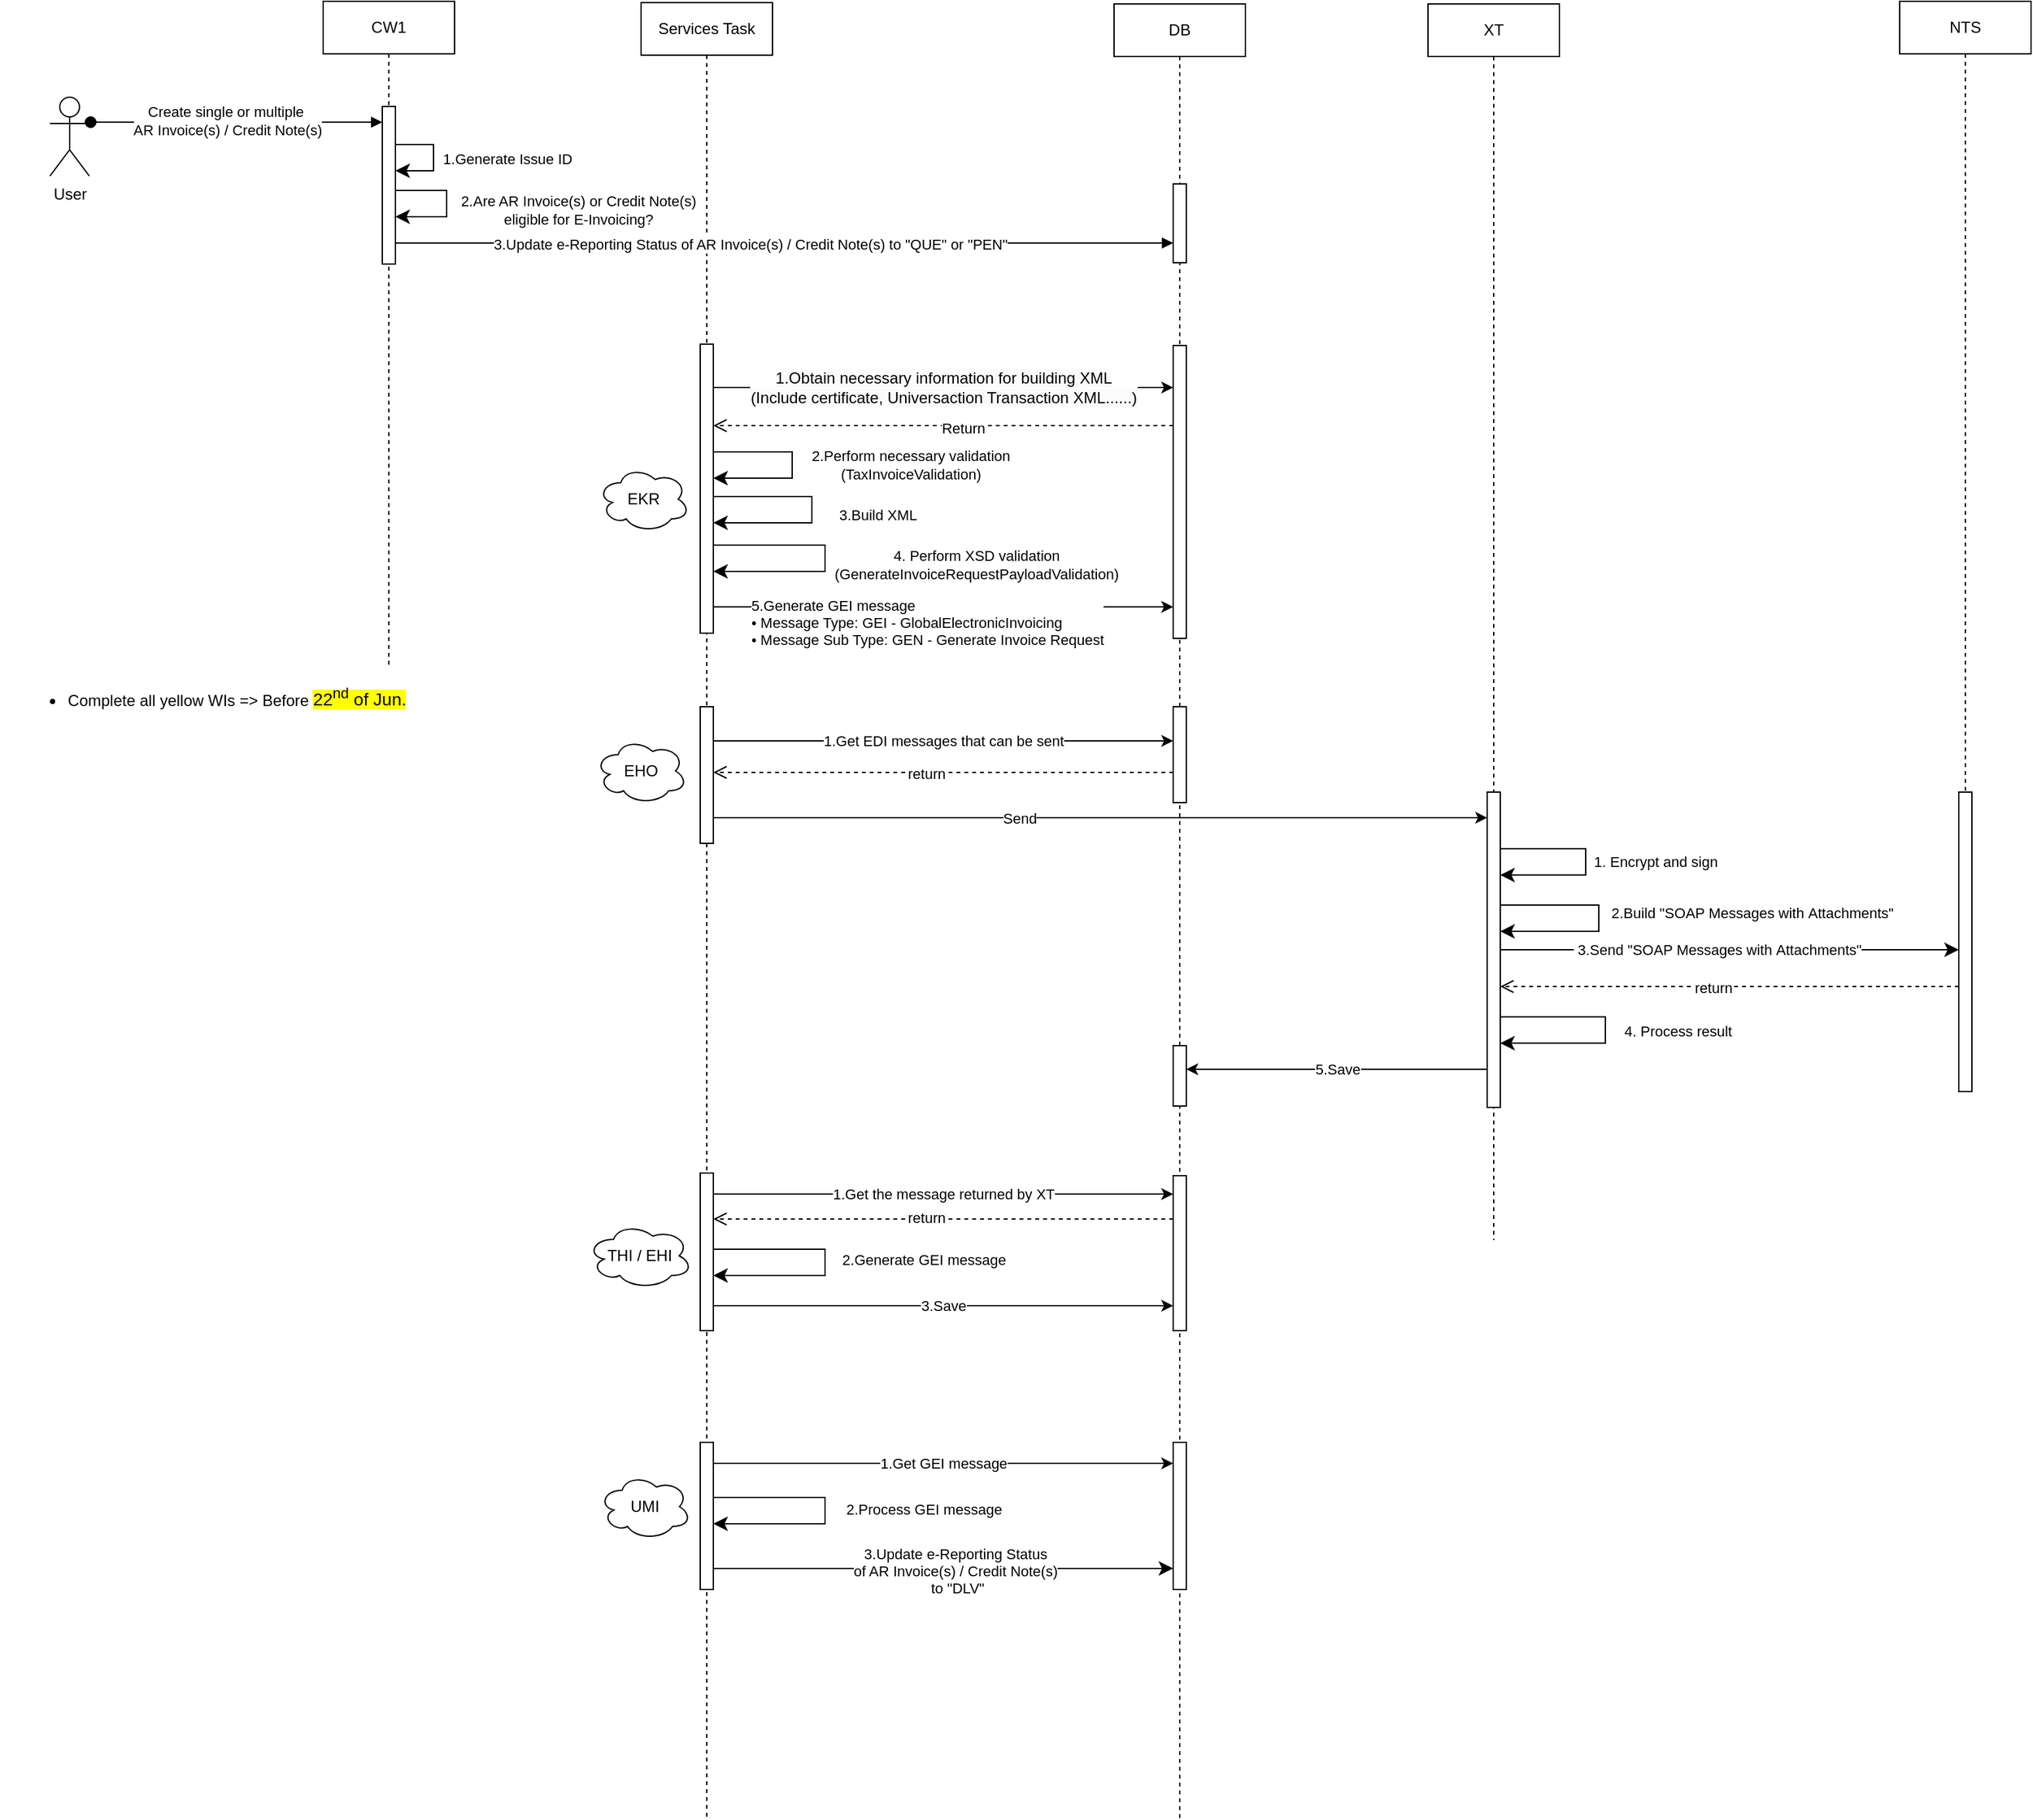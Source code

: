 <mxfile version="21.4.0" type="github">
  <diagram name="Page-1" id="2YBvvXClWsGukQMizWep">
    <mxGraphModel dx="2750" dy="978" grid="1" gridSize="10" guides="1" tooltips="1" connect="1" arrows="1" fold="1" page="1" pageScale="1" pageWidth="850" pageHeight="1100" math="0" shadow="0">
      <root>
        <mxCell id="0" />
        <mxCell id="1" parent="0" />
        <mxCell id="HtMYwvInf2GWWzEo8MSv-63" value="" style="edgeStyle=elbowEdgeStyle;rounded=0;orthogonalLoop=1;jettySize=auto;html=1;elbow=vertical;curved=0;" parent="1" edge="1" target="HtMYwvInf2GWWzEo8MSv-11" source="HtMYwvInf2GWWzEo8MSv-47">
          <mxGeometry relative="1" as="geometry">
            <mxPoint x="529" y="630.69" as="sourcePoint" />
            <mxPoint x="1094" y="630.69" as="targetPoint" />
          </mxGeometry>
        </mxCell>
        <mxCell id="HtMYwvInf2GWWzEo8MSv-79" value="Send" style="edgeLabel;html=1;align=center;verticalAlign=middle;resizable=0;points=[];" parent="HtMYwvInf2GWWzEo8MSv-63" vertex="1" connectable="0">
          <mxGeometry x="-0.208" relative="1" as="geometry">
            <mxPoint as="offset" />
          </mxGeometry>
        </mxCell>
        <mxCell id="aM9ryv3xv72pqoxQDRHE-5" value="Services Task" style="shape=umlLifeline;perimeter=lifelinePerimeter;whiteSpace=wrap;html=1;container=0;dropTarget=0;collapsible=0;recursiveResize=0;outlineConnect=0;portConstraint=eastwest;newEdgeStyle={&quot;edgeStyle&quot;:&quot;elbowEdgeStyle&quot;,&quot;elbow&quot;:&quot;vertical&quot;,&quot;curved&quot;:0,&quot;rounded&quot;:0};" parent="1" vertex="1">
          <mxGeometry x="468" y="8" width="100" height="1382" as="geometry" />
        </mxCell>
        <mxCell id="aM9ryv3xv72pqoxQDRHE-6" value="" style="html=1;points=[];perimeter=orthogonalPerimeter;outlineConnect=0;targetShapes=umlLifeline;portConstraint=eastwest;newEdgeStyle={&quot;edgeStyle&quot;:&quot;elbowEdgeStyle&quot;,&quot;elbow&quot;:&quot;vertical&quot;,&quot;curved&quot;:0,&quot;rounded&quot;:0};" parent="aM9ryv3xv72pqoxQDRHE-5" vertex="1">
          <mxGeometry x="45" y="260" width="10" height="220" as="geometry" />
        </mxCell>
        <mxCell id="HtMYwvInf2GWWzEo8MSv-47" value="" style="html=1;points=[];perimeter=orthogonalPerimeter;outlineConnect=0;targetShapes=umlLifeline;portConstraint=eastwest;newEdgeStyle={&quot;edgeStyle&quot;:&quot;elbowEdgeStyle&quot;,&quot;elbow&quot;:&quot;vertical&quot;,&quot;curved&quot;:0,&quot;rounded&quot;:0};" parent="aM9ryv3xv72pqoxQDRHE-5" vertex="1">
          <mxGeometry x="45" y="536" width="10" height="104" as="geometry" />
        </mxCell>
        <mxCell id="HtMYwvInf2GWWzEo8MSv-48" value="" style="html=1;points=[];perimeter=orthogonalPerimeter;outlineConnect=0;targetShapes=umlLifeline;portConstraint=eastwest;newEdgeStyle={&quot;edgeStyle&quot;:&quot;elbowEdgeStyle&quot;,&quot;elbow&quot;:&quot;vertical&quot;,&quot;curved&quot;:0,&quot;rounded&quot;:0};" parent="aM9ryv3xv72pqoxQDRHE-5" vertex="1">
          <mxGeometry x="45" y="891" width="10" height="120" as="geometry" />
        </mxCell>
        <mxCell id="HtMYwvInf2GWWzEo8MSv-53" value="" style="html=1;points=[];perimeter=orthogonalPerimeter;outlineConnect=0;targetShapes=umlLifeline;portConstraint=eastwest;newEdgeStyle={&quot;edgeStyle&quot;:&quot;elbowEdgeStyle&quot;,&quot;elbow&quot;:&quot;vertical&quot;,&quot;curved&quot;:0,&quot;rounded&quot;:0};" parent="aM9ryv3xv72pqoxQDRHE-5" vertex="1">
          <mxGeometry x="45" y="1096" width="10" height="112" as="geometry" />
        </mxCell>
        <mxCell id="HtMYwvInf2GWWzEo8MSv-73" value="3.Build&amp;nbsp;XML" style="edgeStyle=segmentEdgeStyle;endArrow=classic;html=1;curved=0;rounded=0;endSize=8;startSize=8;" parent="aM9ryv3xv72pqoxQDRHE-5" edge="1">
          <mxGeometry x="0.047" y="50" width="50" height="50" relative="1" as="geometry">
            <mxPoint x="55" y="376" as="sourcePoint" />
            <mxPoint x="55" y="396" as="targetPoint" />
            <Array as="points">
              <mxPoint x="130" y="376" />
              <mxPoint x="130" y="396" />
            </Array>
            <mxPoint as="offset" />
          </mxGeometry>
        </mxCell>
        <mxCell id="HtMYwvInf2GWWzEo8MSv-72" value="&lt;span style=&quot;color: rgb(0, 0, 0); font-family: Helvetica; font-size: 11px; font-style: normal; font-variant-ligatures: normal; font-variant-caps: normal; font-weight: 400; letter-spacing: normal; orphans: 2; text-align: center; text-indent: 0px; text-transform: none; widows: 2; word-spacing: 0px; -webkit-text-stroke-width: 0px; background-color: rgb(255, 255, 255); text-decoration-thickness: initial; text-decoration-style: initial; text-decoration-color: initial; float: none; display: inline !important;&quot;&gt;2.Perform necessary validation&lt;/span&gt;&lt;br&gt;(TaxInvoiceValidation)" style="edgeStyle=segmentEdgeStyle;endArrow=classic;html=1;curved=0;rounded=0;endSize=8;startSize=8;" parent="aM9ryv3xv72pqoxQDRHE-5" edge="1">
          <mxGeometry y="90" width="50" height="50" relative="1" as="geometry">
            <mxPoint x="55" y="342" as="sourcePoint" />
            <mxPoint x="55" y="362" as="targetPoint" />
            <Array as="points">
              <mxPoint x="115" y="342" />
              <mxPoint x="115" y="362" />
            </Array>
            <mxPoint as="offset" />
          </mxGeometry>
        </mxCell>
        <mxCell id="HtMYwvInf2GWWzEo8MSv-78" value="4. Perform XSD validation&lt;br&gt;(GenerateInvoiceRequestPayloadValidation)" style="edgeStyle=segmentEdgeStyle;endArrow=classic;html=1;curved=0;rounded=0;endSize=8;startSize=8;" parent="aM9ryv3xv72pqoxQDRHE-5" edge="1">
          <mxGeometry x="0.053" y="115" width="50" height="50" relative="1" as="geometry">
            <mxPoint x="55" y="413" as="sourcePoint" />
            <mxPoint x="55" y="433" as="targetPoint" />
            <Array as="points">
              <mxPoint x="140" y="413" />
              <mxPoint x="140" y="433" />
            </Array>
            <mxPoint as="offset" />
          </mxGeometry>
        </mxCell>
        <mxCell id="HtMYwvInf2GWWzEo8MSv-114" value="2.Process GEI message" style="edgeStyle=segmentEdgeStyle;endArrow=classic;html=1;curved=0;rounded=0;endSize=8;startSize=8;exitX=1;exitY=0.163;exitDx=0;exitDy=0;exitPerimeter=0;" parent="aM9ryv3xv72pqoxQDRHE-5" edge="1">
          <mxGeometry x="0.037" y="75" width="50" height="50" relative="1" as="geometry">
            <mxPoint x="55" y="1145.3" as="sourcePoint" />
            <mxPoint x="55" y="1158.0" as="targetPoint" />
            <Array as="points">
              <mxPoint x="140" y="1138" />
              <mxPoint x="140" y="1158" />
            </Array>
            <mxPoint y="-1" as="offset" />
          </mxGeometry>
        </mxCell>
        <mxCell id="HtMYwvInf2GWWzEo8MSv-123" value="2.Generate GEI message" style="edgeStyle=segmentEdgeStyle;endArrow=classic;html=1;curved=0;rounded=0;endSize=8;startSize=8;" parent="aM9ryv3xv72pqoxQDRHE-5" edge="1">
          <mxGeometry x="-0.032" y="75" width="50" height="50" relative="1" as="geometry">
            <mxPoint x="55" y="949.0" as="sourcePoint" />
            <mxPoint x="55" y="969.0" as="targetPoint" />
            <Array as="points">
              <mxPoint x="140" y="949" />
              <mxPoint x="140" y="969" />
            </Array>
            <mxPoint y="1" as="offset" />
          </mxGeometry>
        </mxCell>
        <mxCell id="HtMYwvInf2GWWzEo8MSv-1" value="User" style="shape=umlActor;verticalLabelPosition=bottom;verticalAlign=top;html=1;outlineConnect=0;" parent="1" vertex="1">
          <mxGeometry x="18" y="80" width="30" height="60" as="geometry" />
        </mxCell>
        <mxCell id="aM9ryv3xv72pqoxQDRHE-3" value="" style="html=1;verticalAlign=bottom;startArrow=oval;endArrow=block;startSize=8;edgeStyle=elbowEdgeStyle;elbow=vertical;curved=0;rounded=0;" parent="1" target="HtMYwvInf2GWWzEo8MSv-13" edge="1">
          <mxGeometry x="0.012" relative="1" as="geometry">
            <mxPoint x="49" y="99" as="sourcePoint" />
            <mxPoint x="254" y="174" as="targetPoint" />
            <Array as="points">
              <mxPoint x="209" y="99" />
              <mxPoint x="249" y="174" />
            </Array>
            <mxPoint as="offset" />
          </mxGeometry>
        </mxCell>
        <mxCell id="HtMYwvInf2GWWzEo8MSv-35" value="Create single or multiple&amp;nbsp;&lt;br style=&quot;border-color: var(--border-color);&quot;&gt;AR Invoice(s) / Credit Note(s)" style="edgeLabel;html=1;align=center;verticalAlign=middle;resizable=0;points=[];" parent="aM9ryv3xv72pqoxQDRHE-3" vertex="1" connectable="0">
          <mxGeometry x="0.146" relative="1" as="geometry">
            <mxPoint x="-23" y="-1" as="offset" />
          </mxGeometry>
        </mxCell>
        <mxCell id="HtMYwvInf2GWWzEo8MSv-2" value="DB" style="shape=umlLifeline;perimeter=lifelinePerimeter;whiteSpace=wrap;html=1;container=0;dropTarget=0;collapsible=0;recursiveResize=0;outlineConnect=0;portConstraint=eastwest;newEdgeStyle={&quot;edgeStyle&quot;:&quot;elbowEdgeStyle&quot;,&quot;elbow&quot;:&quot;vertical&quot;,&quot;curved&quot;:0,&quot;rounded&quot;:0};" parent="1" vertex="1">
          <mxGeometry x="828" y="9" width="100" height="1381" as="geometry" />
        </mxCell>
        <mxCell id="HtMYwvInf2GWWzEo8MSv-3" value="" style="html=1;points=[];perimeter=orthogonalPerimeter;outlineConnect=0;targetShapes=umlLifeline;portConstraint=eastwest;newEdgeStyle={&quot;edgeStyle&quot;:&quot;elbowEdgeStyle&quot;,&quot;elbow&quot;:&quot;vertical&quot;,&quot;curved&quot;:0,&quot;rounded&quot;:0};" parent="HtMYwvInf2GWWzEo8MSv-2" vertex="1">
          <mxGeometry x="45" y="137" width="10" height="60" as="geometry" />
        </mxCell>
        <mxCell id="HtMYwvInf2GWWzEo8MSv-84" value="" style="html=1;points=[];perimeter=orthogonalPerimeter;outlineConnect=0;targetShapes=umlLifeline;portConstraint=eastwest;newEdgeStyle={&quot;edgeStyle&quot;:&quot;elbowEdgeStyle&quot;,&quot;elbow&quot;:&quot;vertical&quot;,&quot;curved&quot;:0,&quot;rounded&quot;:0};" parent="HtMYwvInf2GWWzEo8MSv-2" vertex="1">
          <mxGeometry x="45" y="535" width="10" height="73" as="geometry" />
        </mxCell>
        <mxCell id="HtMYwvInf2GWWzEo8MSv-93" value="" style="html=1;points=[];perimeter=orthogonalPerimeter;outlineConnect=0;targetShapes=umlLifeline;portConstraint=eastwest;newEdgeStyle={&quot;edgeStyle&quot;:&quot;elbowEdgeStyle&quot;,&quot;elbow&quot;:&quot;vertical&quot;,&quot;curved&quot;:0,&quot;rounded&quot;:0};" parent="HtMYwvInf2GWWzEo8MSv-2" vertex="1">
          <mxGeometry x="45" y="892" width="10" height="118" as="geometry" />
        </mxCell>
        <mxCell id="HtMYwvInf2GWWzEo8MSv-117" value="" style="html=1;points=[];perimeter=orthogonalPerimeter;outlineConnect=0;targetShapes=umlLifeline;portConstraint=eastwest;newEdgeStyle={&quot;edgeStyle&quot;:&quot;elbowEdgeStyle&quot;,&quot;elbow&quot;:&quot;vertical&quot;,&quot;curved&quot;:0,&quot;rounded&quot;:0};" parent="HtMYwvInf2GWWzEo8MSv-2" vertex="1">
          <mxGeometry x="45" y="1095" width="10" height="112" as="geometry" />
        </mxCell>
        <mxCell id="HtMYwvInf2GWWzEo8MSv-108" value="" style="html=1;points=[];perimeter=orthogonalPerimeter;outlineConnect=0;targetShapes=umlLifeline;portConstraint=eastwest;newEdgeStyle={&quot;edgeStyle&quot;:&quot;elbowEdgeStyle&quot;,&quot;elbow&quot;:&quot;vertical&quot;,&quot;curved&quot;:0,&quot;rounded&quot;:0};" parent="HtMYwvInf2GWWzEo8MSv-2" vertex="1">
          <mxGeometry x="45" y="793" width="10" height="46" as="geometry" />
        </mxCell>
        <mxCell id="QBuPi1NRq2ITQ3zSXP_t-11" value="" style="html=1;points=[];perimeter=orthogonalPerimeter;outlineConnect=0;targetShapes=umlLifeline;portConstraint=eastwest;newEdgeStyle={&quot;edgeStyle&quot;:&quot;elbowEdgeStyle&quot;,&quot;elbow&quot;:&quot;vertical&quot;,&quot;curved&quot;:0,&quot;rounded&quot;:0};" vertex="1" parent="HtMYwvInf2GWWzEo8MSv-2">
          <mxGeometry x="45" y="260" width="10" height="223" as="geometry" />
        </mxCell>
        <mxCell id="HtMYwvInf2GWWzEo8MSv-8" value="NTS" style="shape=umlLifeline;perimeter=lifelinePerimeter;whiteSpace=wrap;html=1;container=0;dropTarget=0;collapsible=0;recursiveResize=0;outlineConnect=0;portConstraint=eastwest;newEdgeStyle={&quot;edgeStyle&quot;:&quot;elbowEdgeStyle&quot;,&quot;elbow&quot;:&quot;vertical&quot;,&quot;curved&quot;:0,&quot;rounded&quot;:0};" parent="1" vertex="1">
          <mxGeometry x="1426" y="7" width="100" height="830" as="geometry" />
        </mxCell>
        <mxCell id="HtMYwvInf2GWWzEo8MSv-9" value="" style="html=1;points=[];perimeter=orthogonalPerimeter;outlineConnect=0;targetShapes=umlLifeline;portConstraint=eastwest;newEdgeStyle={&quot;edgeStyle&quot;:&quot;elbowEdgeStyle&quot;,&quot;elbow&quot;:&quot;vertical&quot;,&quot;curved&quot;:0,&quot;rounded&quot;:0};" parent="HtMYwvInf2GWWzEo8MSv-8" vertex="1">
          <mxGeometry x="45" y="602" width="10" height="228" as="geometry" />
        </mxCell>
        <mxCell id="HtMYwvInf2GWWzEo8MSv-10" value="XT" style="shape=umlLifeline;perimeter=lifelinePerimeter;whiteSpace=wrap;html=1;container=0;dropTarget=0;collapsible=0;recursiveResize=0;outlineConnect=0;portConstraint=eastwest;newEdgeStyle={&quot;edgeStyle&quot;:&quot;elbowEdgeStyle&quot;,&quot;elbow&quot;:&quot;vertical&quot;,&quot;curved&quot;:0,&quot;rounded&quot;:0};" parent="1" vertex="1">
          <mxGeometry x="1067" y="9" width="100" height="941" as="geometry" />
        </mxCell>
        <mxCell id="HtMYwvInf2GWWzEo8MSv-11" value="" style="html=1;points=[];perimeter=orthogonalPerimeter;outlineConnect=0;targetShapes=umlLifeline;portConstraint=eastwest;newEdgeStyle={&quot;edgeStyle&quot;:&quot;elbowEdgeStyle&quot;,&quot;elbow&quot;:&quot;vertical&quot;,&quot;curved&quot;:0,&quot;rounded&quot;:0};" parent="HtMYwvInf2GWWzEo8MSv-10" vertex="1">
          <mxGeometry x="45" y="600" width="10" height="240" as="geometry" />
        </mxCell>
        <mxCell id="HtMYwvInf2GWWzEo8MSv-97" value="1. Encrypt and sign" style="edgeStyle=segmentEdgeStyle;endArrow=classic;html=1;curved=0;rounded=0;endSize=8;startSize=8;" parent="HtMYwvInf2GWWzEo8MSv-10" edge="1">
          <mxGeometry y="53" width="50" height="50" relative="1" as="geometry">
            <mxPoint x="55" y="643.077" as="sourcePoint" />
            <mxPoint x="55" y="663.077" as="targetPoint" />
            <Array as="points">
              <mxPoint x="120" y="643" />
              <mxPoint x="120" y="663" />
            </Array>
            <mxPoint as="offset" />
          </mxGeometry>
        </mxCell>
        <mxCell id="HtMYwvInf2GWWzEo8MSv-101" value="&amp;nbsp;2.Build &quot;SOAP Messages with&amp;nbsp;Attachments&quot;" style="edgeStyle=segmentEdgeStyle;endArrow=classic;html=1;curved=0;rounded=0;endSize=8;startSize=8;" parent="HtMYwvInf2GWWzEo8MSv-10" edge="1">
          <mxGeometry x="-0.053" y="115" width="50" height="50" relative="1" as="geometry">
            <mxPoint x="55" y="686" as="sourcePoint" />
            <mxPoint x="55" y="706" as="targetPoint" />
            <Array as="points">
              <mxPoint x="130" y="686" />
              <mxPoint x="130" y="706" />
            </Array>
            <mxPoint as="offset" />
          </mxGeometry>
        </mxCell>
        <mxCell id="HtMYwvInf2GWWzEo8MSv-105" value="4. Process result" style="edgeStyle=segmentEdgeStyle;endArrow=classic;html=1;curved=0;rounded=0;endSize=8;startSize=8;" parent="HtMYwvInf2GWWzEo8MSv-10" edge="1">
          <mxGeometry x="0.011" y="55" width="50" height="50" relative="1" as="geometry">
            <mxPoint x="55" y="771.077" as="sourcePoint" />
            <mxPoint x="55" y="791.077" as="targetPoint" />
            <Array as="points">
              <mxPoint x="135" y="771" />
              <mxPoint x="135" y="791" />
            </Array>
            <mxPoint as="offset" />
          </mxGeometry>
        </mxCell>
        <mxCell id="HtMYwvInf2GWWzEo8MSv-12" value="CW1" style="shape=umlLifeline;perimeter=lifelinePerimeter;whiteSpace=wrap;html=1;container=0;dropTarget=0;collapsible=0;recursiveResize=0;outlineConnect=0;portConstraint=eastwest;newEdgeStyle={&quot;edgeStyle&quot;:&quot;elbowEdgeStyle&quot;,&quot;elbow&quot;:&quot;vertical&quot;,&quot;curved&quot;:0,&quot;rounded&quot;:0};" parent="1" vertex="1">
          <mxGeometry x="226" y="7" width="100" height="508" as="geometry" />
        </mxCell>
        <mxCell id="HtMYwvInf2GWWzEo8MSv-13" value="" style="html=1;points=[];perimeter=orthogonalPerimeter;outlineConnect=0;targetShapes=umlLifeline;portConstraint=eastwest;newEdgeStyle={&quot;edgeStyle&quot;:&quot;elbowEdgeStyle&quot;,&quot;elbow&quot;:&quot;vertical&quot;,&quot;curved&quot;:0,&quot;rounded&quot;:0};" parent="HtMYwvInf2GWWzEo8MSv-12" vertex="1">
          <mxGeometry x="45" y="80" width="10" height="120" as="geometry" />
        </mxCell>
        <mxCell id="QBuPi1NRq2ITQ3zSXP_t-10" value="2.Are AR Invoice(s) or Credit Note(s)&lt;br&gt;eligible for E-Invoicing?" style="edgeStyle=segmentEdgeStyle;endArrow=classic;html=1;curved=0;rounded=0;endSize=8;startSize=8;" edge="1" parent="HtMYwvInf2GWWzEo8MSv-12">
          <mxGeometry x="0.082" y="100" width="50" height="50" relative="1" as="geometry">
            <mxPoint x="55" y="144.0" as="sourcePoint" />
            <mxPoint x="55" y="164.0" as="targetPoint" />
            <Array as="points">
              <mxPoint x="94" y="144" />
              <mxPoint x="94" y="164" />
            </Array>
            <mxPoint y="1" as="offset" />
          </mxGeometry>
        </mxCell>
        <mxCell id="QBuPi1NRq2ITQ3zSXP_t-19" value="1.Generate Issue ID" style="edgeStyle=segmentEdgeStyle;endArrow=classic;html=1;curved=0;rounded=0;endSize=8;startSize=8;" edge="1" parent="HtMYwvInf2GWWzEo8MSv-12">
          <mxGeometry y="56" width="50" height="50" relative="1" as="geometry">
            <mxPoint x="55" y="109" as="sourcePoint" />
            <mxPoint x="55" y="129" as="targetPoint" />
            <Array as="points">
              <mxPoint x="84" y="109" />
              <mxPoint x="84" y="129" />
            </Array>
            <mxPoint y="1" as="offset" />
          </mxGeometry>
        </mxCell>
        <mxCell id="HtMYwvInf2GWWzEo8MSv-32" value="" style="edgeStyle=elbowEdgeStyle;rounded=0;orthogonalLoop=1;jettySize=auto;html=1;elbow=vertical;curved=0;" parent="1" target="QBuPi1NRq2ITQ3zSXP_t-11" edge="1" source="aM9ryv3xv72pqoxQDRHE-6">
          <mxGeometry relative="1" as="geometry">
            <mxPoint x="523" y="468" as="sourcePoint" />
            <mxPoint x="873" y="468" as="targetPoint" />
            <Array as="points">
              <mxPoint x="759" y="468" />
              <mxPoint x="809" y="506" />
              <mxPoint x="769" y="486" />
              <mxPoint x="809" y="506" />
              <mxPoint x="829" y="416" />
              <mxPoint x="809" y="436" />
              <mxPoint x="844" y="376" />
              <mxPoint x="804" y="366" />
              <mxPoint x="604" y="316" />
              <mxPoint x="634" y="306" />
            </Array>
          </mxGeometry>
        </mxCell>
        <mxCell id="HtMYwvInf2GWWzEo8MSv-33" value="&lt;div&gt;5.Generate GEI message&lt;/div&gt;&lt;div&gt;• Message Type: GEI - GlobalElectronicInvoicing&lt;/div&gt;&lt;div&gt;• Message Sub Type: GEN - Generate Invoice Request&lt;/div&gt;" style="edgeLabel;html=1;align=left;verticalAlign=middle;resizable=0;points=[];" parent="HtMYwvInf2GWWzEo8MSv-32" vertex="1" connectable="0">
          <mxGeometry x="-0.042" y="1" relative="1" as="geometry">
            <mxPoint x="-141" y="13" as="offset" />
          </mxGeometry>
        </mxCell>
        <mxCell id="HtMYwvInf2GWWzEo8MSv-55" value="EKR" style="ellipse;shape=cloud;whiteSpace=wrap;html=1;" parent="1" vertex="1">
          <mxGeometry x="435" y="361" width="70" height="50" as="geometry" />
        </mxCell>
        <mxCell id="HtMYwvInf2GWWzEo8MSv-57" value="EHO" style="ellipse;shape=cloud;whiteSpace=wrap;html=1;" parent="1" vertex="1">
          <mxGeometry x="433" y="568" width="70" height="50" as="geometry" />
        </mxCell>
        <mxCell id="HtMYwvInf2GWWzEo8MSv-59" value="THI / EHI" style="ellipse;shape=cloud;whiteSpace=wrap;html=1;" parent="1" vertex="1">
          <mxGeometry x="427" y="937" width="80" height="50" as="geometry" />
        </mxCell>
        <mxCell id="HtMYwvInf2GWWzEo8MSv-60" value="UMI" style="ellipse;shape=cloud;whiteSpace=wrap;html=1;" parent="1" vertex="1">
          <mxGeometry x="436" y="1128" width="70" height="50" as="geometry" />
        </mxCell>
        <mxCell id="HtMYwvInf2GWWzEo8MSv-66" value="" style="edgeStyle=elbowEdgeStyle;rounded=0;orthogonalLoop=1;jettySize=auto;html=1;elbow=vertical;curved=0;" parent="1" edge="1">
          <mxGeometry x="0.121" y="10" relative="1" as="geometry">
            <mxPoint x="523.0" y="301" as="sourcePoint" />
            <mxPoint x="873.0" y="301" as="targetPoint" />
            <Array as="points">
              <mxPoint x="849" y="301" />
              <mxPoint x="559" y="321" />
              <mxPoint x="819" y="331" />
              <mxPoint x="679" y="351" />
              <mxPoint x="779" y="451" />
              <mxPoint x="819" y="471" />
              <mxPoint x="839" y="381" />
              <mxPoint x="819" y="401" />
              <mxPoint x="854" y="341" />
              <mxPoint x="814" y="331" />
              <mxPoint x="614" y="281" />
              <mxPoint x="644" y="271" />
            </Array>
            <mxPoint as="offset" />
          </mxGeometry>
        </mxCell>
        <mxCell id="HtMYwvInf2GWWzEo8MSv-67" value="&lt;span style=&quot;color: rgb(0, 0, 0); font-family: Helvetica; font-size: 12px; font-style: normal; font-variant-ligatures: normal; font-variant-caps: normal; font-weight: 400; letter-spacing: normal; orphans: 2; text-align: center; text-indent: 0px; text-transform: none; widows: 2; word-spacing: 0px; -webkit-text-stroke-width: 0px; background-color: rgb(251, 251, 251); text-decoration-thickness: initial; text-decoration-style: initial; text-decoration-color: initial; float: none; display: inline !important;&quot;&gt;1.Obtain necessary&amp;nbsp;information for building XML&lt;br&gt;(Include certificate, Universaction Transaction XML......)&lt;br&gt;&lt;/span&gt;" style="edgeLabel;html=1;align=center;verticalAlign=middle;resizable=0;points=[];" parent="HtMYwvInf2GWWzEo8MSv-66" vertex="1" connectable="0">
          <mxGeometry x="-0.042" y="1" relative="1" as="geometry">
            <mxPoint x="7" y="1" as="offset" />
          </mxGeometry>
        </mxCell>
        <mxCell id="HtMYwvInf2GWWzEo8MSv-76" value="" style="html=1;verticalAlign=bottom;endArrow=open;dashed=1;endSize=8;edgeStyle=elbowEdgeStyle;elbow=vertical;curved=0;rounded=0;" parent="1" source="QBuPi1NRq2ITQ3zSXP_t-11" edge="1" target="aM9ryv3xv72pqoxQDRHE-6">
          <mxGeometry x="0.015" y="4" relative="1" as="geometry">
            <mxPoint x="884" y="331.692" as="sourcePoint" />
            <mxPoint x="529" y="331" as="targetPoint" />
            <Array as="points">
              <mxPoint x="760" y="330" />
            </Array>
            <mxPoint as="offset" />
          </mxGeometry>
        </mxCell>
        <mxCell id="QBuPi1NRq2ITQ3zSXP_t-15" value="Return" style="edgeLabel;html=1;align=center;verticalAlign=middle;resizable=0;points=[];" vertex="1" connectable="0" parent="HtMYwvInf2GWWzEo8MSv-76">
          <mxGeometry x="-0.079" y="2" relative="1" as="geometry">
            <mxPoint x="1" as="offset" />
          </mxGeometry>
        </mxCell>
        <mxCell id="HtMYwvInf2GWWzEo8MSv-85" value="" style="edgeStyle=elbowEdgeStyle;rounded=0;orthogonalLoop=1;jettySize=auto;html=1;elbow=vertical;curved=0;" parent="1" target="HtMYwvInf2GWWzEo8MSv-84" edge="1" source="HtMYwvInf2GWWzEo8MSv-47">
          <mxGeometry x="0.121" y="10" relative="1" as="geometry">
            <mxPoint x="529" y="570" as="sourcePoint" />
            <mxPoint x="875" y="570" as="targetPoint" />
            <Array as="points">
              <mxPoint x="839" y="570" />
            </Array>
            <mxPoint as="offset" />
          </mxGeometry>
        </mxCell>
        <mxCell id="HtMYwvInf2GWWzEo8MSv-86" value="1.Get EDI messages that can be sent" style="edgeLabel;html=1;align=center;verticalAlign=middle;resizable=0;points=[];" parent="HtMYwvInf2GWWzEo8MSv-85" vertex="1" connectable="0">
          <mxGeometry x="-0.042" y="1" relative="1" as="geometry">
            <mxPoint x="7" y="1" as="offset" />
          </mxGeometry>
        </mxCell>
        <mxCell id="aM9ryv3xv72pqoxQDRHE-7" value="" style="html=1;verticalAlign=bottom;endArrow=block;edgeStyle=elbowEdgeStyle;elbow=vertical;curved=0;rounded=0;" parent="1" edge="1">
          <mxGeometry x="-0.004" relative="1" as="geometry">
            <mxPoint x="281" y="191" as="sourcePoint" />
            <Array as="points">
              <mxPoint x="829" y="191" />
              <mxPoint x="739" y="275" />
              <mxPoint x="469" y="275" />
              <mxPoint x="399" y="275" />
              <mxPoint x="479" y="305" />
              <mxPoint x="444" y="245" />
            </Array>
            <mxPoint x="873" y="191" as="targetPoint" />
            <mxPoint as="offset" />
          </mxGeometry>
        </mxCell>
        <mxCell id="HtMYwvInf2GWWzEo8MSv-34" value="3.Update e-Reporting Status of AR Invoice(s) / Credit Note(s)&amp;nbsp;to &quot;QUE&quot; or &quot;PEN&quot;" style="edgeLabel;html=1;align=center;verticalAlign=middle;resizable=0;points=[];" parent="aM9ryv3xv72pqoxQDRHE-7" vertex="1" connectable="0">
          <mxGeometry x="0.207" y="2" relative="1" as="geometry">
            <mxPoint x="-88" y="3" as="offset" />
          </mxGeometry>
        </mxCell>
        <mxCell id="HtMYwvInf2GWWzEo8MSv-87" value="" style="html=1;verticalAlign=bottom;endArrow=open;dashed=1;endSize=8;edgeStyle=elbowEdgeStyle;elbow=vertical;curved=0;rounded=0;" parent="1" source="HtMYwvInf2GWWzEo8MSv-84" edge="1" target="HtMYwvInf2GWWzEo8MSv-47">
          <mxGeometry x="-0.108" y="-15" relative="1" as="geometry">
            <mxPoint x="884" y="594" as="sourcePoint" />
            <mxPoint x="529" y="594" as="targetPoint" />
            <mxPoint as="offset" />
            <Array as="points">
              <mxPoint x="790" y="594" />
              <mxPoint x="880" y="658" />
            </Array>
          </mxGeometry>
        </mxCell>
        <mxCell id="HtMYwvInf2GWWzEo8MSv-88" value="return" style="edgeLabel;html=1;align=center;verticalAlign=middle;resizable=0;points=[];" parent="HtMYwvInf2GWWzEo8MSv-87" vertex="1" connectable="0">
          <mxGeometry x="0.073" y="1" relative="1" as="geometry">
            <mxPoint as="offset" />
          </mxGeometry>
        </mxCell>
        <mxCell id="HtMYwvInf2GWWzEo8MSv-91" value="" style="edgeStyle=elbowEdgeStyle;rounded=0;orthogonalLoop=1;jettySize=auto;html=1;elbow=vertical;curved=0;" parent="1" edge="1" target="HtMYwvInf2GWWzEo8MSv-93" source="HtMYwvInf2GWWzEo8MSv-48">
          <mxGeometry x="0.121" y="10" relative="1" as="geometry">
            <mxPoint x="529" y="915" as="sourcePoint" />
            <mxPoint x="875" y="915" as="targetPoint" />
            <Array as="points">
              <mxPoint x="709" y="915" />
            </Array>
            <mxPoint as="offset" />
          </mxGeometry>
        </mxCell>
        <mxCell id="HtMYwvInf2GWWzEo8MSv-92" value="1.Get the message returned by XT" style="edgeLabel;html=1;align=center;verticalAlign=middle;resizable=0;points=[];" parent="HtMYwvInf2GWWzEo8MSv-91" vertex="1" connectable="0">
          <mxGeometry x="-0.042" y="1" relative="1" as="geometry">
            <mxPoint x="7" y="1" as="offset" />
          </mxGeometry>
        </mxCell>
        <mxCell id="HtMYwvInf2GWWzEo8MSv-94" value="" style="html=1;verticalAlign=bottom;endArrow=open;dashed=1;endSize=8;edgeStyle=elbowEdgeStyle;elbow=vertical;curved=0;rounded=0;" parent="1" edge="1" target="HtMYwvInf2GWWzEo8MSv-11" source="HtMYwvInf2GWWzEo8MSv-9">
          <mxGeometry x="-0.108" y="-15" relative="1" as="geometry">
            <mxPoint x="1464" y="757" as="sourcePoint" />
            <mxPoint x="1200" y="757" as="targetPoint" />
            <mxPoint as="offset" />
            <Array as="points">
              <mxPoint x="1299" y="757" />
            </Array>
          </mxGeometry>
        </mxCell>
        <mxCell id="HtMYwvInf2GWWzEo8MSv-95" value="return" style="edgeLabel;html=1;align=center;verticalAlign=middle;resizable=0;points=[];" parent="HtMYwvInf2GWWzEo8MSv-94" vertex="1" connectable="0">
          <mxGeometry x="0.073" y="1" relative="1" as="geometry">
            <mxPoint as="offset" />
          </mxGeometry>
        </mxCell>
        <mxCell id="HtMYwvInf2GWWzEo8MSv-103" value="&amp;nbsp;3.Send &quot;SOAP Messages with&amp;nbsp;Attachments&quot;" style="edgeStyle=segmentEdgeStyle;endArrow=classic;html=1;curved=0;rounded=0;endSize=8;startSize=8;" parent="1" edge="1" target="HtMYwvInf2GWWzEo8MSv-9" source="HtMYwvInf2GWWzEo8MSv-11">
          <mxGeometry x="-0.057" width="50" height="50" relative="1" as="geometry">
            <mxPoint x="1114" y="736" as="sourcePoint" />
            <mxPoint x="1464" y="736" as="targetPoint" />
            <Array as="points" />
            <mxPoint as="offset" />
          </mxGeometry>
        </mxCell>
        <mxCell id="HtMYwvInf2GWWzEo8MSv-109" value="5.Save" style="edgeStyle=elbowEdgeStyle;rounded=0;orthogonalLoop=1;jettySize=auto;html=1;elbow=vertical;curved=0;" parent="1" source="HtMYwvInf2GWWzEo8MSv-11" target="HtMYwvInf2GWWzEo8MSv-108" edge="1">
          <mxGeometry relative="1" as="geometry">
            <mxPoint x="1094" y="800" as="sourcePoint" />
            <mxPoint x="858" y="800" as="targetPoint" />
            <Array as="points">
              <mxPoint x="1040" y="820" />
              <mxPoint x="1019" y="885" />
            </Array>
          </mxGeometry>
        </mxCell>
        <mxCell id="HtMYwvInf2GWWzEo8MSv-110" value="" style="html=1;verticalAlign=bottom;endArrow=open;dashed=1;endSize=8;edgeStyle=elbowEdgeStyle;elbow=vertical;curved=0;rounded=0;" parent="1" edge="1" target="HtMYwvInf2GWWzEo8MSv-48" source="HtMYwvInf2GWWzEo8MSv-93">
          <mxGeometry x="-0.108" y="-15" relative="1" as="geometry">
            <mxPoint x="875" y="934" as="sourcePoint" />
            <mxPoint x="529" y="934" as="targetPoint" />
            <mxPoint as="offset" />
            <Array as="points">
              <mxPoint x="819" y="934" />
              <mxPoint x="879" y="924" />
            </Array>
          </mxGeometry>
        </mxCell>
        <mxCell id="HtMYwvInf2GWWzEo8MSv-111" value="return" style="edgeLabel;html=1;align=center;verticalAlign=middle;resizable=0;points=[];" parent="HtMYwvInf2GWWzEo8MSv-110" vertex="1" connectable="0">
          <mxGeometry x="0.073" y="1" relative="1" as="geometry">
            <mxPoint y="-2" as="offset" />
          </mxGeometry>
        </mxCell>
        <mxCell id="HtMYwvInf2GWWzEo8MSv-115" value="" style="edgeStyle=segmentEdgeStyle;endArrow=classic;html=1;curved=0;rounded=0;endSize=8;startSize=8;" parent="1" edge="1" target="HtMYwvInf2GWWzEo8MSv-117" source="HtMYwvInf2GWWzEo8MSv-53">
          <mxGeometry x="-0.078" y="-3" width="50" height="50" relative="1" as="geometry">
            <mxPoint x="529" y="1190.0" as="sourcePoint" />
            <mxPoint x="875" y="1190" as="targetPoint" />
            <Array as="points">
              <mxPoint x="820" y="1200" />
              <mxPoint x="820" y="1200" />
            </Array>
            <mxPoint as="offset" />
          </mxGeometry>
        </mxCell>
        <mxCell id="HtMYwvInf2GWWzEo8MSv-116" value="3.Update e-Reporting Status &lt;br&gt;of AR Invoice(s) / Credit Note(s)&lt;br&gt;&amp;nbsp;to &quot;DLV&quot;" style="edgeLabel;html=1;align=center;verticalAlign=middle;resizable=0;points=[];" parent="HtMYwvInf2GWWzEo8MSv-115" vertex="1" connectable="0">
          <mxGeometry x="-0.097" y="-4" relative="1" as="geometry">
            <mxPoint x="26" y="-2" as="offset" />
          </mxGeometry>
        </mxCell>
        <mxCell id="HtMYwvInf2GWWzEo8MSv-119" value="" style="edgeStyle=elbowEdgeStyle;rounded=0;orthogonalLoop=1;jettySize=auto;html=1;elbow=vertical;curved=0;" parent="1" edge="1" target="HtMYwvInf2GWWzEo8MSv-117" source="HtMYwvInf2GWWzEo8MSv-53">
          <mxGeometry x="0.121" y="10" relative="1" as="geometry">
            <mxPoint x="538" y="1118.38" as="sourcePoint" />
            <mxPoint x="884" y="1118.38" as="targetPoint" />
            <Array as="points">
              <mxPoint x="790" y="1120" />
              <mxPoint x="728" y="1008.38" />
            </Array>
            <mxPoint as="offset" />
          </mxGeometry>
        </mxCell>
        <mxCell id="HtMYwvInf2GWWzEo8MSv-120" value="1.Get GEI&amp;nbsp;message" style="edgeLabel;html=1;align=center;verticalAlign=middle;resizable=0;points=[];" parent="HtMYwvInf2GWWzEo8MSv-119" vertex="1" connectable="0">
          <mxGeometry x="-0.042" y="1" relative="1" as="geometry">
            <mxPoint x="7" y="1" as="offset" />
          </mxGeometry>
        </mxCell>
        <mxCell id="HtMYwvInf2GWWzEo8MSv-121" value="" style="edgeStyle=elbowEdgeStyle;rounded=0;orthogonalLoop=1;jettySize=auto;html=1;elbow=vertical;curved=0;" parent="1" edge="1" target="HtMYwvInf2GWWzEo8MSv-93" source="HtMYwvInf2GWWzEo8MSv-48">
          <mxGeometry x="0.121" y="10" relative="1" as="geometry">
            <mxPoint x="530" y="999" as="sourcePoint" />
            <mxPoint x="884" y="998" as="targetPoint" />
            <Array as="points">
              <mxPoint x="660" y="1000" />
              <mxPoint x="589" y="1050" />
              <mxPoint x="529" y="1050" />
            </Array>
            <mxPoint as="offset" />
          </mxGeometry>
        </mxCell>
        <mxCell id="HtMYwvInf2GWWzEo8MSv-122" value="3.Save" style="edgeLabel;html=1;align=center;verticalAlign=middle;resizable=0;points=[];" parent="HtMYwvInf2GWWzEo8MSv-121" vertex="1" connectable="0">
          <mxGeometry x="-0.042" y="1" relative="1" as="geometry">
            <mxPoint x="7" y="1" as="offset" />
          </mxGeometry>
        </mxCell>
        <mxCell id="QBuPi1NRq2ITQ3zSXP_t-18" value="&lt;ul type=&quot;disc&quot; style=&quot;margin-top:0in&quot;&gt;&lt;br/&gt; &lt;li style=&quot;margin-left:0in;mso-list:l0 level1 lfo1&quot; class=&quot;MsoListParagraph&quot;&gt;Complete all yellow WIs =&amp;gt; Before &lt;span style=&quot;font-size:10.0pt;font-family:&amp;quot;Arial&amp;quot;,sans-serif;mso-fareast-font-family:&lt;br/&gt;     &amp;quot;Times New Roman&amp;quot;;background:yellow;mso-highlight:yellow;mso-ansi-language:&lt;br/&gt;     EN-AU;mso-fareast-language:ZH-CN&quot; lang=&quot;EN-AU&quot;&gt;22&lt;sup&gt;nd&lt;/sup&gt; of Jun.&lt;/span&gt;&lt;span lang=&quot;EN-AU&quot;&gt;&lt;/span&gt;&lt;/li&gt;&lt;br/&gt;&lt;/ul&gt;" style="text;html=1;align=center;verticalAlign=middle;resizable=0;points=[];autosize=1;strokeColor=none;fillColor=none;" vertex="1" parent="1">
          <mxGeometry x="-20" y="508" width="320" height="70" as="geometry" />
        </mxCell>
      </root>
    </mxGraphModel>
  </diagram>
</mxfile>
